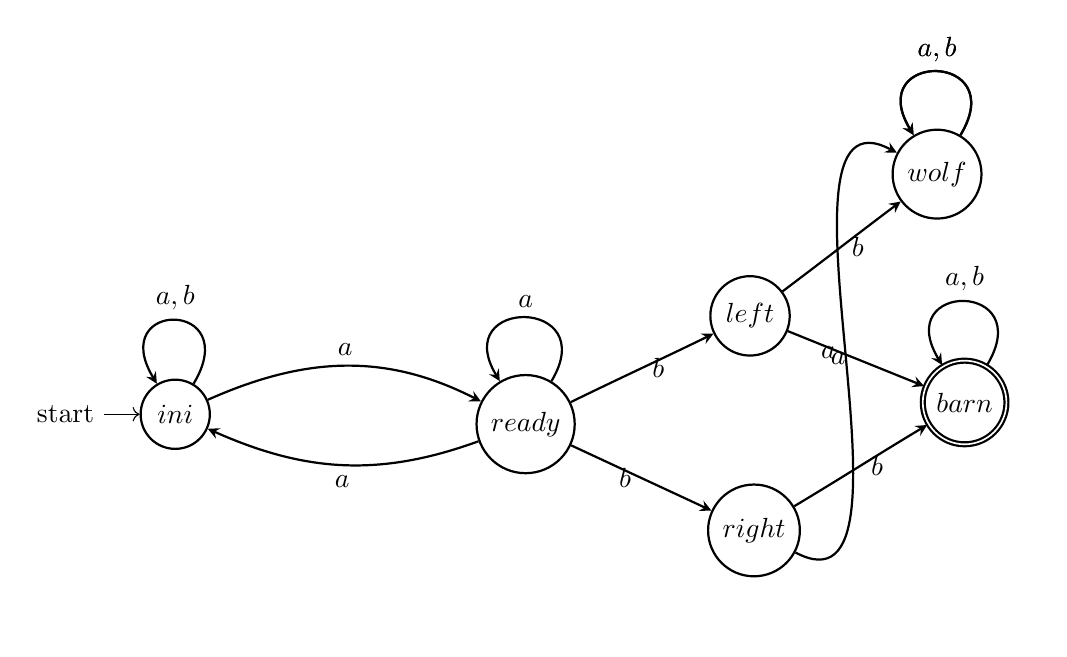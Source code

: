 %% Machine generated by https://finsm.io
%% 2025-3-21-5:56:39
%% include in preamble:
%% (a#{a,b})#
\begin{tikzpicture}[]
    \node[initial,thick,state] at (-3.175,4.95) (1fa0116c) {$ini$};
    \node[thick,state] at (1.275,4.825) (4c126865) {$ready$};
    \node[thick,accepting,state] at (6.85,5.1) (b8befb7d) {$barn$};
    \node[thick,state] at (4.125,6.2) (316b0ce4) {$left$};
    \node[thick,state] at (4.175,3.475) (6e65ff45) {$right$};
    \node[thick,state] at (6.5,8) (8a7c360d) {$wolf$};
    \path[->, thick, >=stealth]
    (1fa0116c) edge [loop,min distance = 1.25cm,above,in = 121, out = 59] node {$a,b$} (1fa0116c)
    (1fa0116c) edge [above,in = 153, out = 24] node {$a$} (4c126865)
    (4c126865) edge [loop,min distance = 1.25cm,above,in = 121, out = 59] node {$a$} (4c126865)
    (4c126865) edge [below,in = -24, out = -160] node {$a$} (1fa0116c)
    (4c126865) edge [right,in = -154, out = 26] node {$b$} (316b0ce4)
    (4c126865) edge [left,in = 155, out = -25] node {$b$} (6e65ff45)
    (b8befb7d) edge [loop,min distance = 1.25cm,above,in = 121, out = 59] node {$a,b$} (b8befb7d)
    (316b0ce4) edge [left,in = 158, out = -22] node {$a$} (b8befb7d)
    (316b0ce4) edge [right,in = -143, out = 37] node {$b$} (8a7c360d)
    (6e65ff45) edge [right,in = -149, out = 31] node {$b$} (b8befb7d)
    (6e65ff45) edge [left,in = 152, out = -28] node {$a$} (8a7c360d)
    (8a7c360d) edge [loop,min distance = 1.25cm,above,in = 121, out = 59] node {$a,b$} (8a7c360d)
    (8a7c360d) edge [loop,min distance = 1.25cm,above,in = 121, out = 59] node {$a,b$} (8a7c360d)
    ;
\end{tikzpicture}
